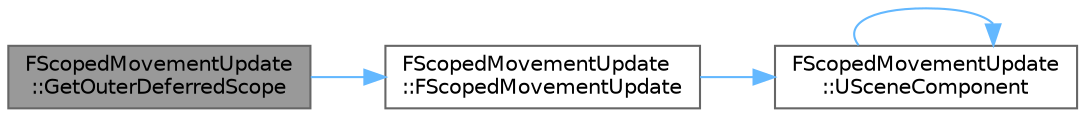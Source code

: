 digraph "FScopedMovementUpdate::GetOuterDeferredScope"
{
 // INTERACTIVE_SVG=YES
 // LATEX_PDF_SIZE
  bgcolor="transparent";
  edge [fontname=Helvetica,fontsize=10,labelfontname=Helvetica,labelfontsize=10];
  node [fontname=Helvetica,fontsize=10,shape=box,height=0.2,width=0.4];
  rankdir="LR";
  Node1 [id="Node000001",label="FScopedMovementUpdate\l::GetOuterDeferredScope",height=0.2,width=0.4,color="gray40", fillcolor="grey60", style="filled", fontcolor="black",tooltip="Get the scope containing this scope."];
  Node1 -> Node2 [id="edge1_Node000001_Node000002",color="steelblue1",style="solid",tooltip=" "];
  Node2 [id="Node000002",label="FScopedMovementUpdate\l::FScopedMovementUpdate",height=0.2,width=0.4,color="grey40", fillcolor="white", style="filled",URL="$df/dfa/classFScopedMovementUpdate.html#a4ad22bd14f6a40e2af4c95c58701eeb8",tooltip=" "];
  Node2 -> Node3 [id="edge2_Node000002_Node000003",color="steelblue1",style="solid",tooltip=" "];
  Node3 [id="Node000003",label="FScopedMovementUpdate\l::USceneComponent",height=0.2,width=0.4,color="grey40", fillcolor="white", style="filled",URL="$df/dfa/classFScopedMovementUpdate.html#aee3d72447de7fa47a010051baa292ae4",tooltip=" "];
  Node3 -> Node3 [id="edge3_Node000003_Node000003",color="steelblue1",style="solid",tooltip=" "];
}

